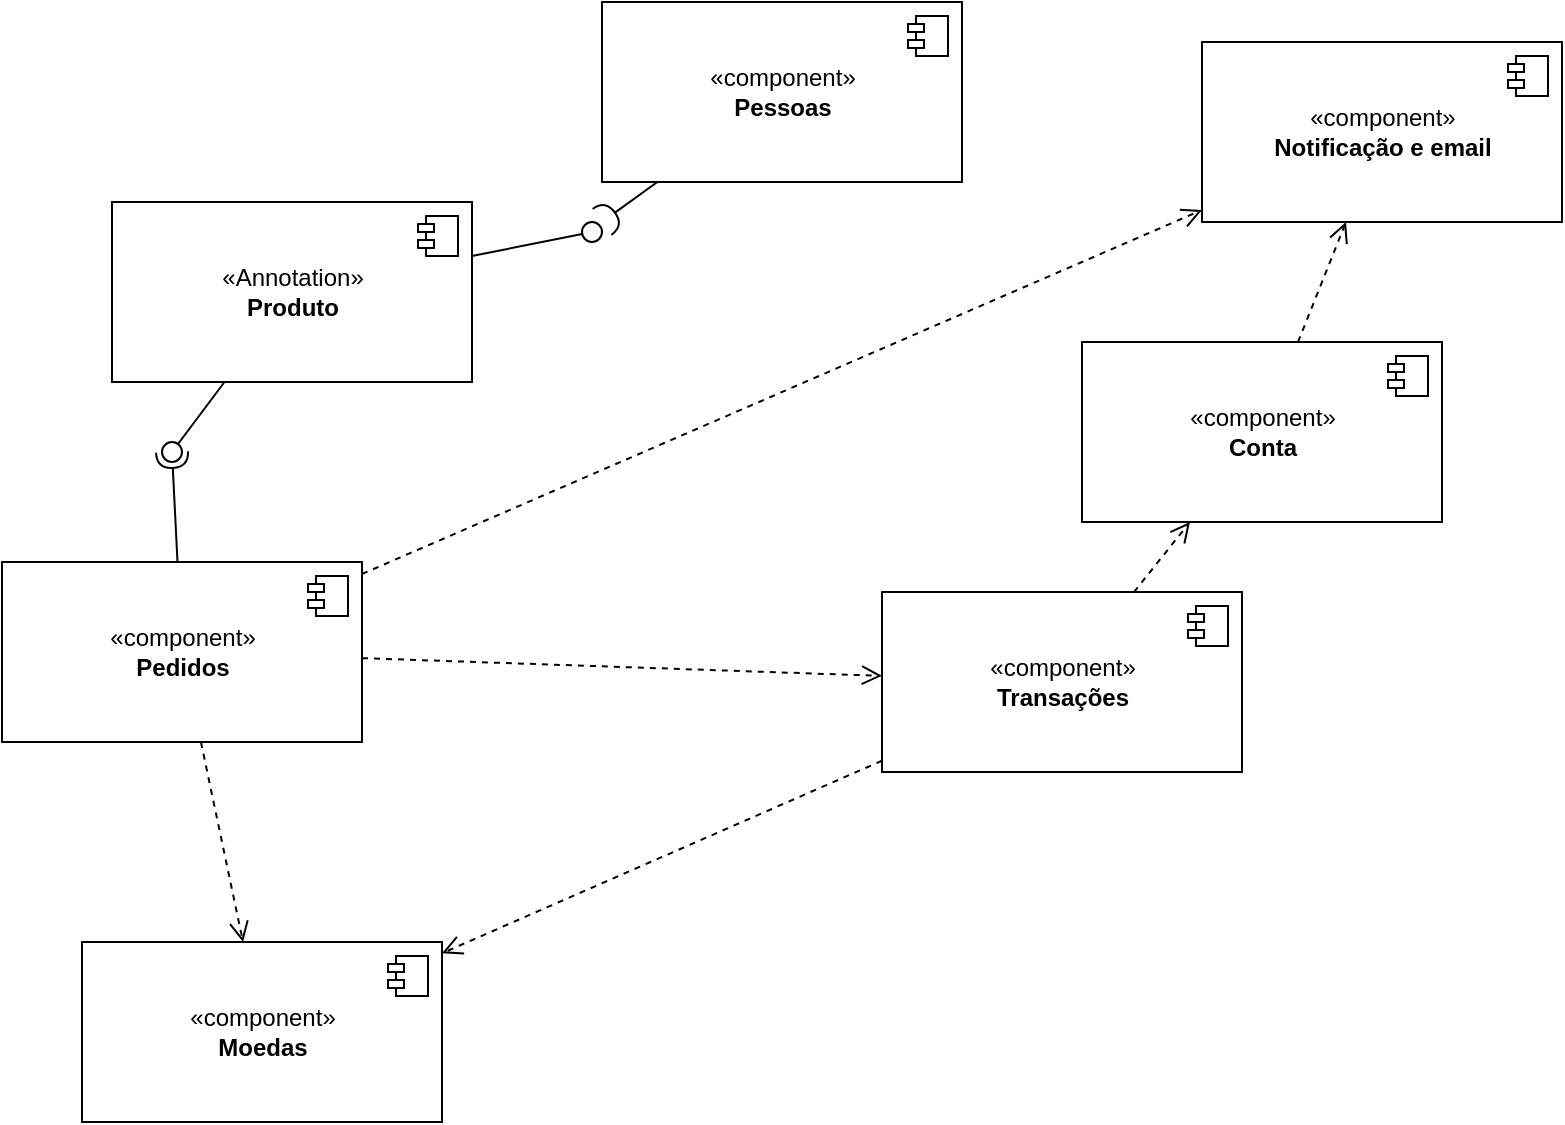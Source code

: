 <mxfile version="15.6.3" type="device"><diagram id="vY_7_BNTQxL4M8ExiI_Y" name="Page-1"><mxGraphModel dx="946" dy="473" grid="1" gridSize="10" guides="1" tooltips="1" connect="1" arrows="1" fold="1" page="1" pageScale="1" pageWidth="850" pageHeight="1100" math="0" shadow="0"><root><mxCell id="0"/><mxCell id="1" parent="0"/><mxCell id="8SSbcNr595UEsWdUD6A8-3" value="«component»&lt;br&gt;&lt;b&gt;Moedas&lt;/b&gt;" style="html=1;dropTarget=0;" parent="1" vertex="1"><mxGeometry x="320" y="680" width="180" height="90" as="geometry"/></mxCell><mxCell id="8SSbcNr595UEsWdUD6A8-4" value="" style="shape=module;jettyWidth=8;jettyHeight=4;" parent="8SSbcNr595UEsWdUD6A8-3" vertex="1"><mxGeometry x="1" width="20" height="20" relative="1" as="geometry"><mxPoint x="-27" y="7" as="offset"/></mxGeometry></mxCell><mxCell id="8SSbcNr595UEsWdUD6A8-5" value="«component»&lt;br&gt;&lt;b&gt;Pessoas&lt;/b&gt;" style="html=1;dropTarget=0;" parent="1" vertex="1"><mxGeometry x="580" y="210" width="180" height="90" as="geometry"/></mxCell><mxCell id="8SSbcNr595UEsWdUD6A8-6" value="" style="shape=module;jettyWidth=8;jettyHeight=4;" parent="8SSbcNr595UEsWdUD6A8-5" vertex="1"><mxGeometry x="1" width="20" height="20" relative="1" as="geometry"><mxPoint x="-27" y="7" as="offset"/></mxGeometry></mxCell><mxCell id="8SSbcNr595UEsWdUD6A8-7" value="«component»&lt;br&gt;&lt;b&gt;Notificação e email&lt;/b&gt;" style="html=1;dropTarget=0;" parent="1" vertex="1"><mxGeometry x="880" y="230" width="180" height="90" as="geometry"/></mxCell><mxCell id="8SSbcNr595UEsWdUD6A8-8" value="" style="shape=module;jettyWidth=8;jettyHeight=4;" parent="8SSbcNr595UEsWdUD6A8-7" vertex="1"><mxGeometry x="1" width="20" height="20" relative="1" as="geometry"><mxPoint x="-27" y="7" as="offset"/></mxGeometry></mxCell><mxCell id="8SSbcNr595UEsWdUD6A8-9" value="«component»&lt;br&gt;&lt;b&gt;Conta&lt;/b&gt;" style="html=1;dropTarget=0;" parent="1" vertex="1"><mxGeometry x="820" y="380" width="180" height="90" as="geometry"/></mxCell><mxCell id="8SSbcNr595UEsWdUD6A8-10" value="" style="shape=module;jettyWidth=8;jettyHeight=4;" parent="8SSbcNr595UEsWdUD6A8-9" vertex="1"><mxGeometry x="1" width="20" height="20" relative="1" as="geometry"><mxPoint x="-27" y="7" as="offset"/></mxGeometry></mxCell><mxCell id="8SSbcNr595UEsWdUD6A8-11" value="«component»&lt;br&gt;&lt;b&gt;Pedidos&lt;/b&gt;" style="html=1;dropTarget=0;" parent="1" vertex="1"><mxGeometry x="280" y="490" width="180" height="90" as="geometry"/></mxCell><mxCell id="8SSbcNr595UEsWdUD6A8-12" value="" style="shape=module;jettyWidth=8;jettyHeight=4;" parent="8SSbcNr595UEsWdUD6A8-11" vertex="1"><mxGeometry x="1" width="20" height="20" relative="1" as="geometry"><mxPoint x="-27" y="7" as="offset"/></mxGeometry></mxCell><mxCell id="8SSbcNr595UEsWdUD6A8-13" value="«component»&lt;br&gt;&lt;b&gt;Transações&lt;/b&gt;" style="html=1;dropTarget=0;" parent="1" vertex="1"><mxGeometry x="720" y="505" width="180" height="90" as="geometry"/></mxCell><mxCell id="8SSbcNr595UEsWdUD6A8-14" value="" style="shape=module;jettyWidth=8;jettyHeight=4;" parent="8SSbcNr595UEsWdUD6A8-13" vertex="1"><mxGeometry x="1" width="20" height="20" relative="1" as="geometry"><mxPoint x="-27" y="7" as="offset"/></mxGeometry></mxCell><mxCell id="8SSbcNr595UEsWdUD6A8-15" value="«Annotation»&lt;br&gt;&lt;b&gt;Produto&lt;/b&gt;" style="html=1;dropTarget=0;" parent="1" vertex="1"><mxGeometry x="335" y="310" width="180" height="90" as="geometry"/></mxCell><mxCell id="8SSbcNr595UEsWdUD6A8-16" value="" style="shape=module;jettyWidth=8;jettyHeight=4;" parent="8SSbcNr595UEsWdUD6A8-15" vertex="1"><mxGeometry x="1" width="20" height="20" relative="1" as="geometry"><mxPoint x="-27" y="7" as="offset"/></mxGeometry></mxCell><mxCell id="8SSbcNr595UEsWdUD6A8-17" value="" style="rounded=0;orthogonalLoop=1;jettySize=auto;html=1;endArrow=none;endFill=0;" parent="1" source="8SSbcNr595UEsWdUD6A8-15" target="8SSbcNr595UEsWdUD6A8-19" edge="1"><mxGeometry relative="1" as="geometry"><mxPoint x="400" y="445" as="sourcePoint"/></mxGeometry></mxCell><mxCell id="8SSbcNr595UEsWdUD6A8-18" value="" style="rounded=0;orthogonalLoop=1;jettySize=auto;html=1;endArrow=halfCircle;endFill=0;entryX=0.5;entryY=0.5;entryDx=0;entryDy=0;endSize=6;strokeWidth=1;" parent="1" source="8SSbcNr595UEsWdUD6A8-11" target="8SSbcNr595UEsWdUD6A8-19" edge="1"><mxGeometry relative="1" as="geometry"><mxPoint x="440" y="445" as="sourcePoint"/></mxGeometry></mxCell><mxCell id="8SSbcNr595UEsWdUD6A8-19" value="" style="ellipse;whiteSpace=wrap;html=1;fontFamily=Helvetica;fontSize=12;fontColor=#000000;align=center;strokeColor=#000000;fillColor=#ffffff;points=[];aspect=fixed;resizable=0;" parent="1" vertex="1"><mxGeometry x="360" y="430" width="10" height="10" as="geometry"/></mxCell><mxCell id="8SSbcNr595UEsWdUD6A8-26" value="" style="rounded=0;orthogonalLoop=1;jettySize=auto;html=1;endArrow=none;endFill=0;" parent="1" source="8SSbcNr595UEsWdUD6A8-15" target="8SSbcNr595UEsWdUD6A8-28" edge="1"><mxGeometry relative="1" as="geometry"><mxPoint x="530" y="355" as="sourcePoint"/></mxGeometry></mxCell><mxCell id="8SSbcNr595UEsWdUD6A8-27" value="" style="rounded=0;orthogonalLoop=1;jettySize=auto;html=1;endArrow=halfCircle;endFill=0;endSize=6;strokeWidth=1;" parent="1" source="8SSbcNr595UEsWdUD6A8-5" edge="1"><mxGeometry relative="1" as="geometry"><mxPoint x="440" y="415" as="sourcePoint"/><mxPoint x="580" y="320" as="targetPoint"/></mxGeometry></mxCell><mxCell id="8SSbcNr595UEsWdUD6A8-28" value="" style="ellipse;whiteSpace=wrap;html=1;fontFamily=Helvetica;fontSize=12;fontColor=#000000;align=center;strokeColor=#000000;fillColor=#ffffff;points=[];aspect=fixed;resizable=0;" parent="1" vertex="1"><mxGeometry x="570" y="320" width="10" height="10" as="geometry"/></mxCell><mxCell id="8SSbcNr595UEsWdUD6A8-32" value="" style="html=1;verticalAlign=bottom;endArrow=open;dashed=1;endSize=8;" parent="1" source="8SSbcNr595UEsWdUD6A8-11" target="8SSbcNr595UEsWdUD6A8-3" edge="1"><mxGeometry relative="1" as="geometry"><mxPoint x="480" y="650" as="sourcePoint"/><mxPoint x="400" y="650" as="targetPoint"/></mxGeometry></mxCell><mxCell id="8SSbcNr595UEsWdUD6A8-33" value="" style="html=1;verticalAlign=bottom;endArrow=open;dashed=1;endSize=8;" parent="1" source="8SSbcNr595UEsWdUD6A8-13" target="8SSbcNr595UEsWdUD6A8-3" edge="1"><mxGeometry relative="1" as="geometry"><mxPoint x="319.25" y="580" as="sourcePoint"/><mxPoint x="390.75" y="690" as="targetPoint"/></mxGeometry></mxCell><mxCell id="8SSbcNr595UEsWdUD6A8-34" value="" style="html=1;verticalAlign=bottom;endArrow=open;dashed=1;endSize=8;" parent="1" source="8SSbcNr595UEsWdUD6A8-11" target="8SSbcNr595UEsWdUD6A8-13" edge="1"><mxGeometry relative="1" as="geometry"><mxPoint x="319.25" y="580" as="sourcePoint"/><mxPoint x="390.75" y="690" as="targetPoint"/></mxGeometry></mxCell><mxCell id="8SSbcNr595UEsWdUD6A8-35" value="" style="html=1;verticalAlign=bottom;endArrow=open;dashed=1;endSize=8;" parent="1" source="8SSbcNr595UEsWdUD6A8-13" target="8SSbcNr595UEsWdUD6A8-9" edge="1"><mxGeometry relative="1" as="geometry"><mxPoint x="730" y="599.375" as="sourcePoint"/><mxPoint x="510" y="695.625" as="targetPoint"/></mxGeometry></mxCell><mxCell id="8SSbcNr595UEsWdUD6A8-36" value="" style="html=1;verticalAlign=bottom;endArrow=open;dashed=1;endSize=8;" parent="1" source="8SSbcNr595UEsWdUD6A8-9" target="8SSbcNr595UEsWdUD6A8-7" edge="1"><mxGeometry relative="1" as="geometry"><mxPoint x="808.387" y="515" as="sourcePoint"/><mxPoint x="791.613" y="450" as="targetPoint"/></mxGeometry></mxCell><mxCell id="8SSbcNr595UEsWdUD6A8-37" value="" style="html=1;verticalAlign=bottom;endArrow=open;dashed=1;endSize=8;" parent="1" source="8SSbcNr595UEsWdUD6A8-11" target="8SSbcNr595UEsWdUD6A8-7" edge="1"><mxGeometry relative="1" as="geometry"><mxPoint x="380" y="539.245" as="sourcePoint"/><mxPoint x="730" y="555.755" as="targetPoint"/></mxGeometry></mxCell></root></mxGraphModel></diagram></mxfile>